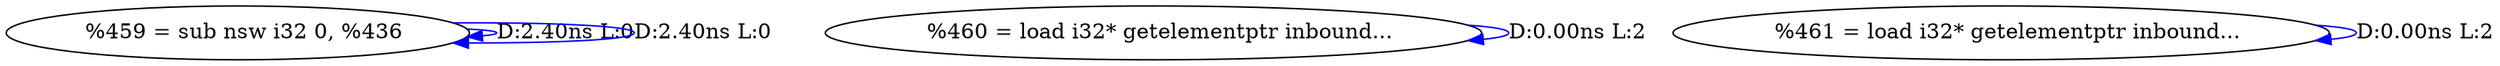 digraph {
Node0x560817b22da0[label="  %459 = sub nsw i32 0, %436"];
Node0x560817b22da0 -> Node0x560817b22da0[label="D:2.40ns L:0",color=blue];
Node0x560817b22da0 -> Node0x560817b22da0[label="D:2.40ns L:0",color=blue];
Node0x560817b22e80[label="  %460 = load i32* getelementptr inbound..."];
Node0x560817b22e80 -> Node0x560817b22e80[label="D:0.00ns L:2",color=blue];
Node0x560817b22f60[label="  %461 = load i32* getelementptr inbound..."];
Node0x560817b22f60 -> Node0x560817b22f60[label="D:0.00ns L:2",color=blue];
}
